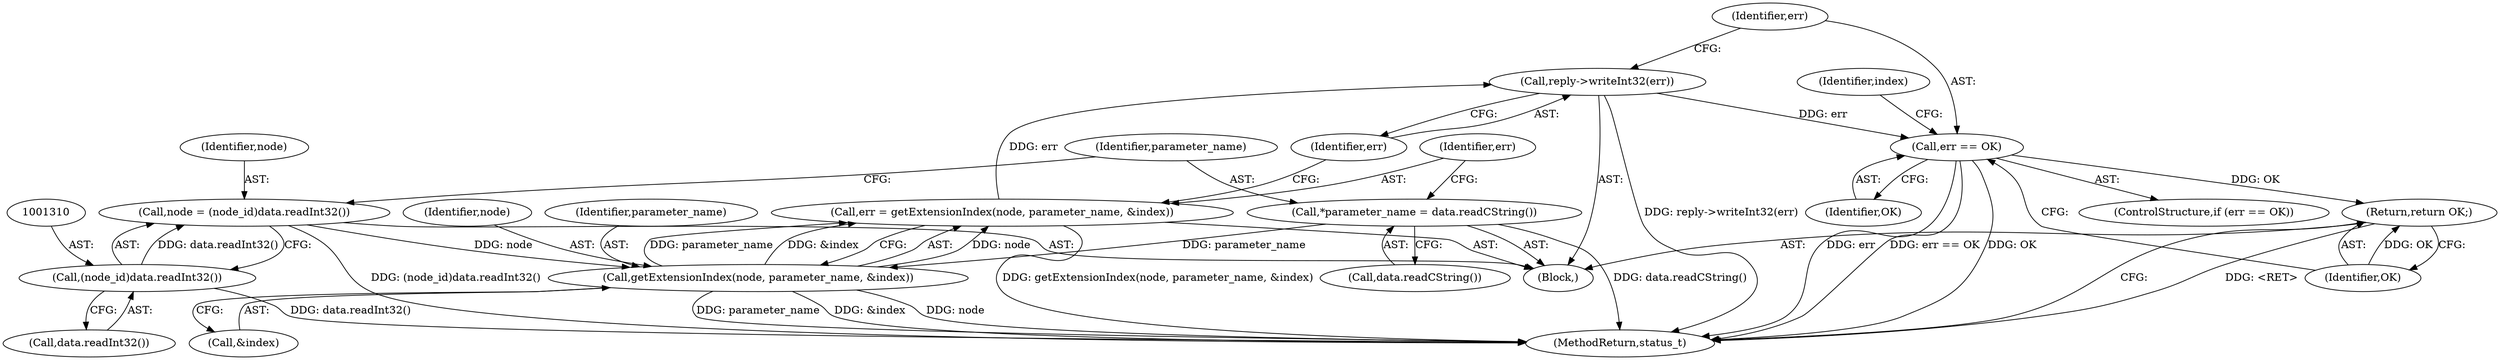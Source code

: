 digraph "0_Android_295c883fe3105b19bcd0f9e07d54c6b589fc5bff@API" {
"1001325" [label="(Call,reply->writeInt32(err))"];
"1001318" [label="(Call,err = getExtensionIndex(node, parameter_name, &index))"];
"1001320" [label="(Call,getExtensionIndex(node, parameter_name, &index))"];
"1001307" [label="(Call,node = (node_id)data.readInt32())"];
"1001309" [label="(Call,(node_id)data.readInt32())"];
"1001313" [label="(Call,*parameter_name = data.readCString())"];
"1001328" [label="(Call,err == OK)"];
"1001334" [label="(Return,return OK;)"];
"1001301" [label="(Block,)"];
"1001333" [label="(Identifier,index)"];
"1001327" [label="(ControlStructure,if (err == OK))"];
"1001315" [label="(Call,data.readCString())"];
"1001313" [label="(Call,*parameter_name = data.readCString())"];
"1001322" [label="(Identifier,parameter_name)"];
"1001328" [label="(Call,err == OK)"];
"1001319" [label="(Identifier,err)"];
"1001307" [label="(Call,node = (node_id)data.readInt32())"];
"1001330" [label="(Identifier,OK)"];
"1001323" [label="(Call,&index)"];
"1001311" [label="(Call,data.readInt32())"];
"1001320" [label="(Call,getExtensionIndex(node, parameter_name, &index))"];
"1001326" [label="(Identifier,err)"];
"1001321" [label="(Identifier,node)"];
"1001308" [label="(Identifier,node)"];
"1001329" [label="(Identifier,err)"];
"1001325" [label="(Call,reply->writeInt32(err))"];
"1001309" [label="(Call,(node_id)data.readInt32())"];
"1001335" [label="(Identifier,OK)"];
"1001314" [label="(Identifier,parameter_name)"];
"1001334" [label="(Return,return OK;)"];
"1001318" [label="(Call,err = getExtensionIndex(node, parameter_name, &index))"];
"1001343" [label="(MethodReturn,status_t)"];
"1001325" -> "1001301"  [label="AST: "];
"1001325" -> "1001326"  [label="CFG: "];
"1001326" -> "1001325"  [label="AST: "];
"1001329" -> "1001325"  [label="CFG: "];
"1001325" -> "1001343"  [label="DDG: reply->writeInt32(err)"];
"1001318" -> "1001325"  [label="DDG: err"];
"1001325" -> "1001328"  [label="DDG: err"];
"1001318" -> "1001301"  [label="AST: "];
"1001318" -> "1001320"  [label="CFG: "];
"1001319" -> "1001318"  [label="AST: "];
"1001320" -> "1001318"  [label="AST: "];
"1001326" -> "1001318"  [label="CFG: "];
"1001318" -> "1001343"  [label="DDG: getExtensionIndex(node, parameter_name, &index)"];
"1001320" -> "1001318"  [label="DDG: node"];
"1001320" -> "1001318"  [label="DDG: parameter_name"];
"1001320" -> "1001318"  [label="DDG: &index"];
"1001320" -> "1001323"  [label="CFG: "];
"1001321" -> "1001320"  [label="AST: "];
"1001322" -> "1001320"  [label="AST: "];
"1001323" -> "1001320"  [label="AST: "];
"1001320" -> "1001343"  [label="DDG: node"];
"1001320" -> "1001343"  [label="DDG: parameter_name"];
"1001320" -> "1001343"  [label="DDG: &index"];
"1001307" -> "1001320"  [label="DDG: node"];
"1001313" -> "1001320"  [label="DDG: parameter_name"];
"1001307" -> "1001301"  [label="AST: "];
"1001307" -> "1001309"  [label="CFG: "];
"1001308" -> "1001307"  [label="AST: "];
"1001309" -> "1001307"  [label="AST: "];
"1001314" -> "1001307"  [label="CFG: "];
"1001307" -> "1001343"  [label="DDG: (node_id)data.readInt32()"];
"1001309" -> "1001307"  [label="DDG: data.readInt32()"];
"1001309" -> "1001311"  [label="CFG: "];
"1001310" -> "1001309"  [label="AST: "];
"1001311" -> "1001309"  [label="AST: "];
"1001309" -> "1001343"  [label="DDG: data.readInt32()"];
"1001313" -> "1001301"  [label="AST: "];
"1001313" -> "1001315"  [label="CFG: "];
"1001314" -> "1001313"  [label="AST: "];
"1001315" -> "1001313"  [label="AST: "];
"1001319" -> "1001313"  [label="CFG: "];
"1001313" -> "1001343"  [label="DDG: data.readCString()"];
"1001328" -> "1001327"  [label="AST: "];
"1001328" -> "1001330"  [label="CFG: "];
"1001329" -> "1001328"  [label="AST: "];
"1001330" -> "1001328"  [label="AST: "];
"1001333" -> "1001328"  [label="CFG: "];
"1001335" -> "1001328"  [label="CFG: "];
"1001328" -> "1001343"  [label="DDG: OK"];
"1001328" -> "1001343"  [label="DDG: err"];
"1001328" -> "1001343"  [label="DDG: err == OK"];
"1001328" -> "1001334"  [label="DDG: OK"];
"1001334" -> "1001301"  [label="AST: "];
"1001334" -> "1001335"  [label="CFG: "];
"1001335" -> "1001334"  [label="AST: "];
"1001343" -> "1001334"  [label="CFG: "];
"1001334" -> "1001343"  [label="DDG: <RET>"];
"1001335" -> "1001334"  [label="DDG: OK"];
}
